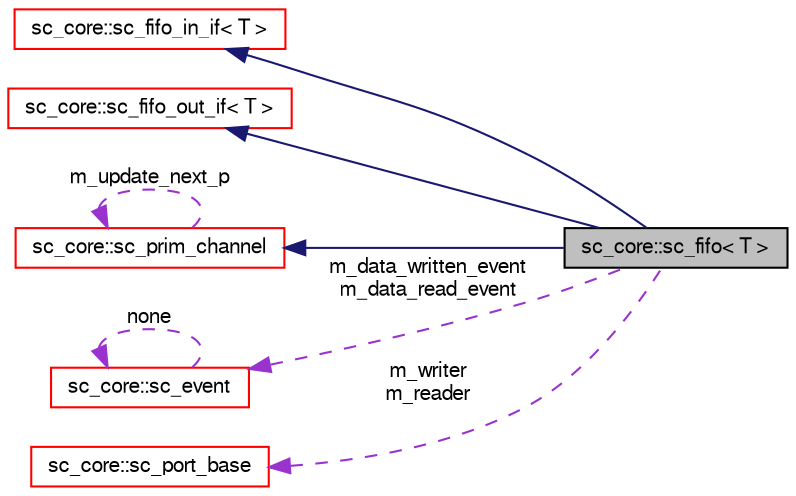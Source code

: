 digraph G
{
  edge [fontname="FreeSans",fontsize="10",labelfontname="FreeSans",labelfontsize="10"];
  node [fontname="FreeSans",fontsize="10",shape=record];
  rankdir=LR;
  Node1 [label="sc_core::sc_fifo\< T \>",height=0.2,width=0.4,color="black", fillcolor="grey75", style="filled" fontcolor="black"];
  Node2 -> Node1 [dir=back,color="midnightblue",fontsize="10",style="solid",fontname="FreeSans"];
  Node2 [label="sc_core::sc_fifo_in_if\< T \>",height=0.2,width=0.4,color="red", fillcolor="white", style="filled",URL="$a00065.html"];
  Node3 -> Node1 [dir=back,color="midnightblue",fontsize="10",style="solid",fontname="FreeSans"];
  Node3 [label="sc_core::sc_fifo_out_if\< T \>",height=0.2,width=0.4,color="red", fillcolor="white", style="filled",URL="$a00069.html"];
  Node4 -> Node1 [dir=back,color="midnightblue",fontsize="10",style="solid",fontname="FreeSans"];
  Node4 [label="sc_core::sc_prim_channel",height=0.2,width=0.4,color="red", fillcolor="white", style="filled",URL="$a00156.html"];
  Node4 -> Node4 [dir=back,color="darkorchid3",fontsize="10",style="dashed",label="m_update_next_p",fontname="FreeSans"];
  Node5 -> Node1 [dir=back,color="darkorchid3",fontsize="10",style="dashed",label="m_data_written_event\nm_data_read_event",fontname="FreeSans"];
  Node5 [label="sc_core::sc_event",height=0.2,width=0.4,color="red", fillcolor="white", style="filled",URL="$a00048.html"];
  Node5 -> Node5 [dir=back,color="darkorchid3",fontsize="10",style="dashed",label="none",fontname="FreeSans"];
  Node6 -> Node1 [dir=back,color="darkorchid3",fontsize="10",style="dashed",label="m_writer\nm_reader",fontname="FreeSans"];
  Node6 [label="sc_core::sc_port_base",height=0.2,width=0.4,color="red", fillcolor="white", style="filled",URL="$a00152.html"];
}
